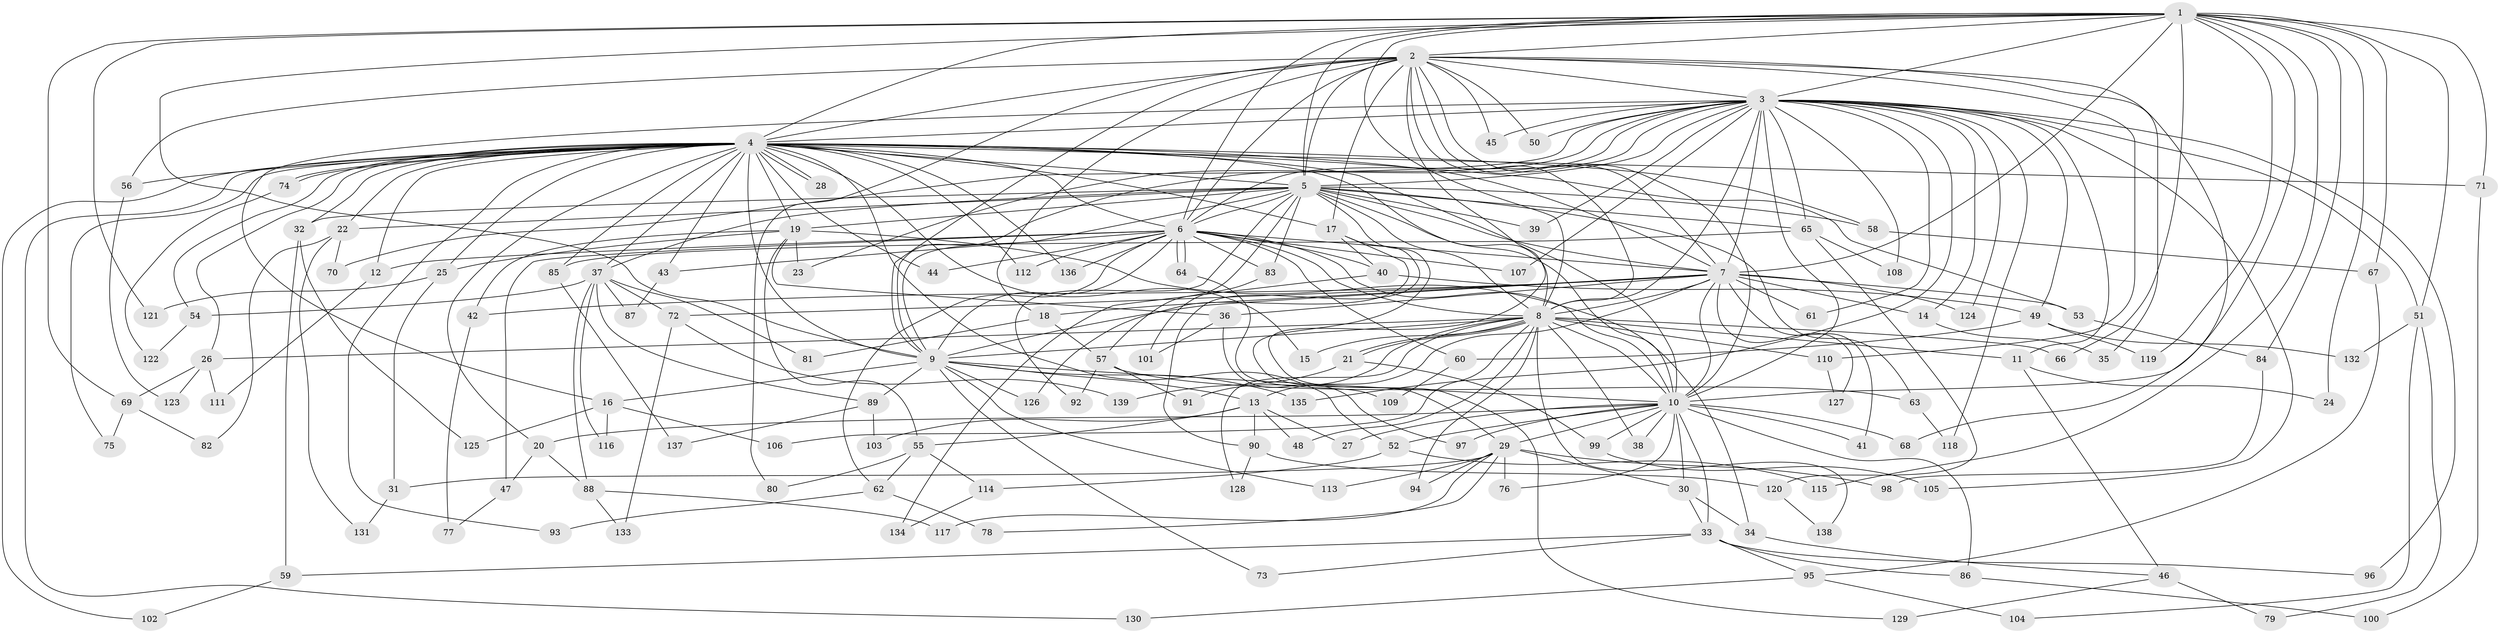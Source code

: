 // Generated by graph-tools (version 1.1) at 2025/14/03/09/25 04:14:02]
// undirected, 139 vertices, 303 edges
graph export_dot {
graph [start="1"]
  node [color=gray90,style=filled];
  1;
  2;
  3;
  4;
  5;
  6;
  7;
  8;
  9;
  10;
  11;
  12;
  13;
  14;
  15;
  16;
  17;
  18;
  19;
  20;
  21;
  22;
  23;
  24;
  25;
  26;
  27;
  28;
  29;
  30;
  31;
  32;
  33;
  34;
  35;
  36;
  37;
  38;
  39;
  40;
  41;
  42;
  43;
  44;
  45;
  46;
  47;
  48;
  49;
  50;
  51;
  52;
  53;
  54;
  55;
  56;
  57;
  58;
  59;
  60;
  61;
  62;
  63;
  64;
  65;
  66;
  67;
  68;
  69;
  70;
  71;
  72;
  73;
  74;
  75;
  76;
  77;
  78;
  79;
  80;
  81;
  82;
  83;
  84;
  85;
  86;
  87;
  88;
  89;
  90;
  91;
  92;
  93;
  94;
  95;
  96;
  97;
  98;
  99;
  100;
  101;
  102;
  103;
  104;
  105;
  106;
  107;
  108;
  109;
  110;
  111;
  112;
  113;
  114;
  115;
  116;
  117;
  118;
  119;
  120;
  121;
  122;
  123;
  124;
  125;
  126;
  127;
  128;
  129;
  130;
  131;
  132;
  133;
  134;
  135;
  136;
  137;
  138;
  139;
  1 -- 2;
  1 -- 3;
  1 -- 4;
  1 -- 5;
  1 -- 6;
  1 -- 7;
  1 -- 8;
  1 -- 9;
  1 -- 10;
  1 -- 24;
  1 -- 51;
  1 -- 66;
  1 -- 67;
  1 -- 69;
  1 -- 71;
  1 -- 84;
  1 -- 115;
  1 -- 119;
  1 -- 121;
  2 -- 3;
  2 -- 4;
  2 -- 5;
  2 -- 6;
  2 -- 7;
  2 -- 8;
  2 -- 9;
  2 -- 10;
  2 -- 17;
  2 -- 18;
  2 -- 35;
  2 -- 45;
  2 -- 50;
  2 -- 56;
  2 -- 68;
  2 -- 80;
  2 -- 110;
  2 -- 129;
  3 -- 4;
  3 -- 5;
  3 -- 6;
  3 -- 7;
  3 -- 8;
  3 -- 9;
  3 -- 10;
  3 -- 11;
  3 -- 14;
  3 -- 16;
  3 -- 23;
  3 -- 39;
  3 -- 45;
  3 -- 49;
  3 -- 50;
  3 -- 51;
  3 -- 61;
  3 -- 65;
  3 -- 70;
  3 -- 96;
  3 -- 105;
  3 -- 107;
  3 -- 108;
  3 -- 118;
  3 -- 124;
  3 -- 135;
  4 -- 5;
  4 -- 6;
  4 -- 7;
  4 -- 8;
  4 -- 9;
  4 -- 10;
  4 -- 12;
  4 -- 15;
  4 -- 17;
  4 -- 19;
  4 -- 20;
  4 -- 22;
  4 -- 25;
  4 -- 26;
  4 -- 28;
  4 -- 28;
  4 -- 32;
  4 -- 37;
  4 -- 43;
  4 -- 44;
  4 -- 52;
  4 -- 53;
  4 -- 54;
  4 -- 56;
  4 -- 58;
  4 -- 71;
  4 -- 74;
  4 -- 74;
  4 -- 75;
  4 -- 85;
  4 -- 93;
  4 -- 102;
  4 -- 112;
  4 -- 130;
  4 -- 136;
  5 -- 6;
  5 -- 7;
  5 -- 8;
  5 -- 9;
  5 -- 10;
  5 -- 19;
  5 -- 22;
  5 -- 29;
  5 -- 32;
  5 -- 37;
  5 -- 39;
  5 -- 57;
  5 -- 58;
  5 -- 63;
  5 -- 65;
  5 -- 83;
  5 -- 92;
  6 -- 7;
  6 -- 8;
  6 -- 9;
  6 -- 10;
  6 -- 12;
  6 -- 40;
  6 -- 43;
  6 -- 44;
  6 -- 47;
  6 -- 60;
  6 -- 62;
  6 -- 64;
  6 -- 64;
  6 -- 83;
  6 -- 107;
  6 -- 112;
  6 -- 136;
  7 -- 8;
  7 -- 9;
  7 -- 10;
  7 -- 13;
  7 -- 14;
  7 -- 18;
  7 -- 36;
  7 -- 41;
  7 -- 42;
  7 -- 53;
  7 -- 61;
  7 -- 72;
  7 -- 124;
  7 -- 127;
  8 -- 9;
  8 -- 10;
  8 -- 11;
  8 -- 15;
  8 -- 21;
  8 -- 21;
  8 -- 26;
  8 -- 38;
  8 -- 48;
  8 -- 66;
  8 -- 91;
  8 -- 94;
  8 -- 106;
  8 -- 110;
  8 -- 128;
  8 -- 138;
  9 -- 10;
  9 -- 13;
  9 -- 16;
  9 -- 73;
  9 -- 89;
  9 -- 113;
  9 -- 126;
  9 -- 135;
  10 -- 20;
  10 -- 27;
  10 -- 29;
  10 -- 30;
  10 -- 33;
  10 -- 38;
  10 -- 41;
  10 -- 52;
  10 -- 68;
  10 -- 76;
  10 -- 86;
  10 -- 97;
  10 -- 99;
  11 -- 24;
  11 -- 46;
  12 -- 111;
  13 -- 27;
  13 -- 48;
  13 -- 55;
  13 -- 90;
  13 -- 103;
  14 -- 35;
  16 -- 106;
  16 -- 116;
  16 -- 125;
  17 -- 40;
  17 -- 90;
  17 -- 126;
  18 -- 57;
  18 -- 81;
  19 -- 23;
  19 -- 25;
  19 -- 34;
  19 -- 36;
  19 -- 42;
  19 -- 55;
  20 -- 47;
  20 -- 88;
  21 -- 99;
  21 -- 139;
  22 -- 70;
  22 -- 82;
  22 -- 131;
  25 -- 31;
  25 -- 121;
  26 -- 69;
  26 -- 111;
  26 -- 123;
  29 -- 30;
  29 -- 31;
  29 -- 76;
  29 -- 78;
  29 -- 94;
  29 -- 98;
  29 -- 113;
  29 -- 117;
  30 -- 33;
  30 -- 34;
  31 -- 131;
  32 -- 59;
  32 -- 125;
  33 -- 59;
  33 -- 73;
  33 -- 86;
  33 -- 95;
  33 -- 96;
  34 -- 46;
  36 -- 97;
  36 -- 101;
  37 -- 54;
  37 -- 72;
  37 -- 81;
  37 -- 87;
  37 -- 88;
  37 -- 89;
  37 -- 116;
  40 -- 49;
  40 -- 134;
  42 -- 77;
  43 -- 87;
  46 -- 79;
  46 -- 129;
  47 -- 77;
  49 -- 60;
  49 -- 119;
  49 -- 132;
  51 -- 79;
  51 -- 104;
  51 -- 132;
  52 -- 114;
  52 -- 115;
  53 -- 84;
  54 -- 122;
  55 -- 62;
  55 -- 80;
  55 -- 114;
  56 -- 123;
  57 -- 63;
  57 -- 91;
  57 -- 92;
  58 -- 67;
  59 -- 102;
  60 -- 109;
  62 -- 78;
  62 -- 93;
  63 -- 118;
  64 -- 109;
  65 -- 85;
  65 -- 108;
  65 -- 120;
  67 -- 95;
  69 -- 75;
  69 -- 82;
  71 -- 100;
  72 -- 133;
  72 -- 139;
  74 -- 122;
  83 -- 101;
  84 -- 98;
  85 -- 137;
  86 -- 100;
  88 -- 117;
  88 -- 133;
  89 -- 103;
  89 -- 137;
  90 -- 120;
  90 -- 128;
  95 -- 104;
  95 -- 130;
  99 -- 105;
  110 -- 127;
  114 -- 134;
  120 -- 138;
}
